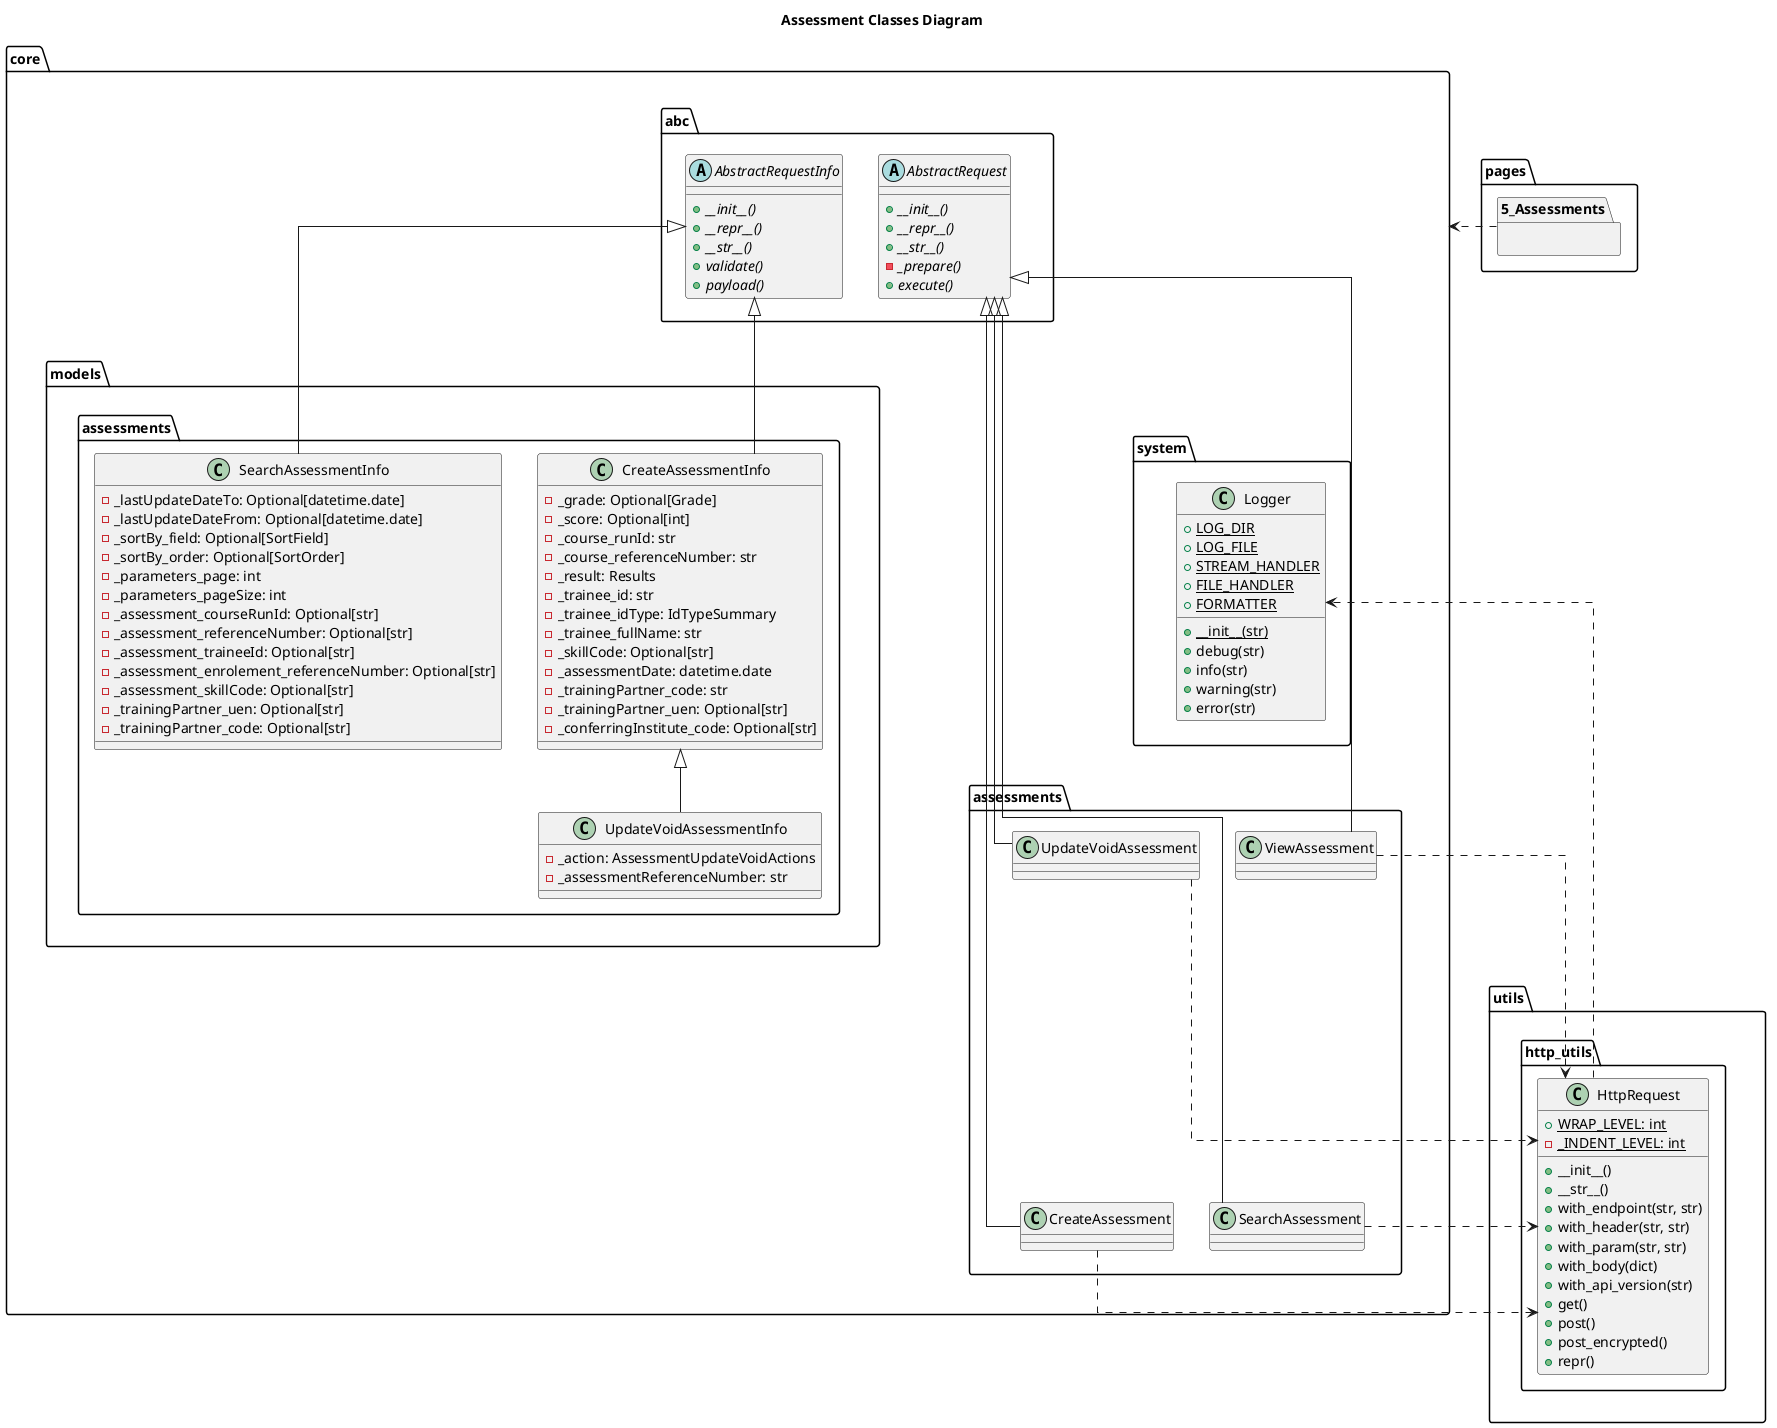 @startuml
skinparam linetype polyline
skinparam linetype ortho

title Assessment Classes Diagram

package pages {
    package 5_Assessments {

    }
}

package utils {
    package http_utils {
        class HttpRequest {
            + WRAP_LEVEL: int {static}
            - _INDENT_LEVEL: int {static}

            + __init__()
            + __str__()
            + with_endpoint(str, str)
            + with_header(str, str)
            + with_param(str, str)
            + with_body(dict)
            + with_api_version(str)
            + get()
            + post()
            + post_encrypted()
            + repr()
        }
    }
}

package core {
    package system {
        class Logger {
            + LOG_DIR {static}
            + LOG_FILE {static}
            + STREAM_HANDLER {static}
            + FILE_HANDLER {static}
            + FORMATTER {static}
            + __init__(str) {static}
            + debug(str)
            + info(str)
            + warning(str)
            + error(str)
        }
    }

    package abc {
        abstract AbstractRequest {
            + __init__() {abstract}
            + __repr__() {abstract}
            + __str__() {abstract}
            - _prepare() {abstract}
            + execute() {abstract}
        }

        abstract AbstractRequestInfo {
            + __init__() {abstract}
            + __repr__() {abstract}
            + __str__() {abstract}
            + validate() {abstract}
            + payload() {abstract}
        }
    }

    package assessments {
        class CreateAssessment {

        }

        class SearchAssessment {

        }

        class UpdateVoidAssessment {

        }

        class ViewAssessment {

        }

        CreateAssessment -up--|> AbstractRequest
        SearchAssessment -up--|> AbstractRequest

        UpdateVoidAssessment -up--|> AbstractRequest
        ViewAssessment -up--|> AbstractRequest

        CreateAssessment -up[hidden]-> UpdateVoidAssessment
        SearchAssessment -up[hidden]-> UpdateVoidAssessment

        CreateAssessment ..right.> HttpRequest
        SearchAssessment ..right.> HttpRequest
        UpdateVoidAssessment ..right.> HttpRequest
        ViewAssessment ..right.> HttpRequest
    }

    package models {
        package assessments {
            class CreateAssessmentInfo {
                - _grade: Optional[Grade]
                - _score: Optional[int]
                - _course_runId: str
                - _course_referenceNumber: str
                - _result: Results
                - _trainee_id: str
                - _trainee_idType: IdTypeSummary
                - _trainee_fullName: str
                - _skillCode: Optional[str]
                - _assessmentDate: datetime.date
                - _trainingPartner_code: str
                - _trainingPartner_uen: Optional[str]
                - _conferringInstitute_code: Optional[str]
            }
    
            class UpdateVoidAssessmentInfo extends CreateAssessmentInfo {
                - _action: AssessmentUpdateVoidActions
                - _assessmentReferenceNumber: str
    
            }
            
            class SearchAssessmentInfo {
                - _lastUpdateDateTo: Optional[datetime.date] 
                - _lastUpdateDateFrom: Optional[datetime.date] 
                - _sortBy_field: Optional[SortField] 
                - _sortBy_order: Optional[SortOrder] 
                - _parameters_page: int 
                - _parameters_pageSize: int 
                - _assessment_courseRunId: Optional[str] 
                - _assessment_referenceNumber: Optional[str] 
                - _assessment_traineeId: Optional[str] 
                - _assessment_enrolement_referenceNumber: Optional[str] 
                - _assessment_skillCode: Optional[str] 
                - _trainingPartner_uen: Optional[str] 
                - _trainingPartner_code: Optional[str] 
            }
        }

        CreateAssessmentInfo -up-|> AbstractRequestInfo
        SearchAssessmentInfo -up-|> AbstractRequestInfo
    }

    assessments -up[hidden]-> abc
    models -up[hidden]-> abc
}

HttpRequest .right..> Logger
5_Assessments ..right> core

core --[hidden]--> utils
abc -[hidden]-> system
@enduml